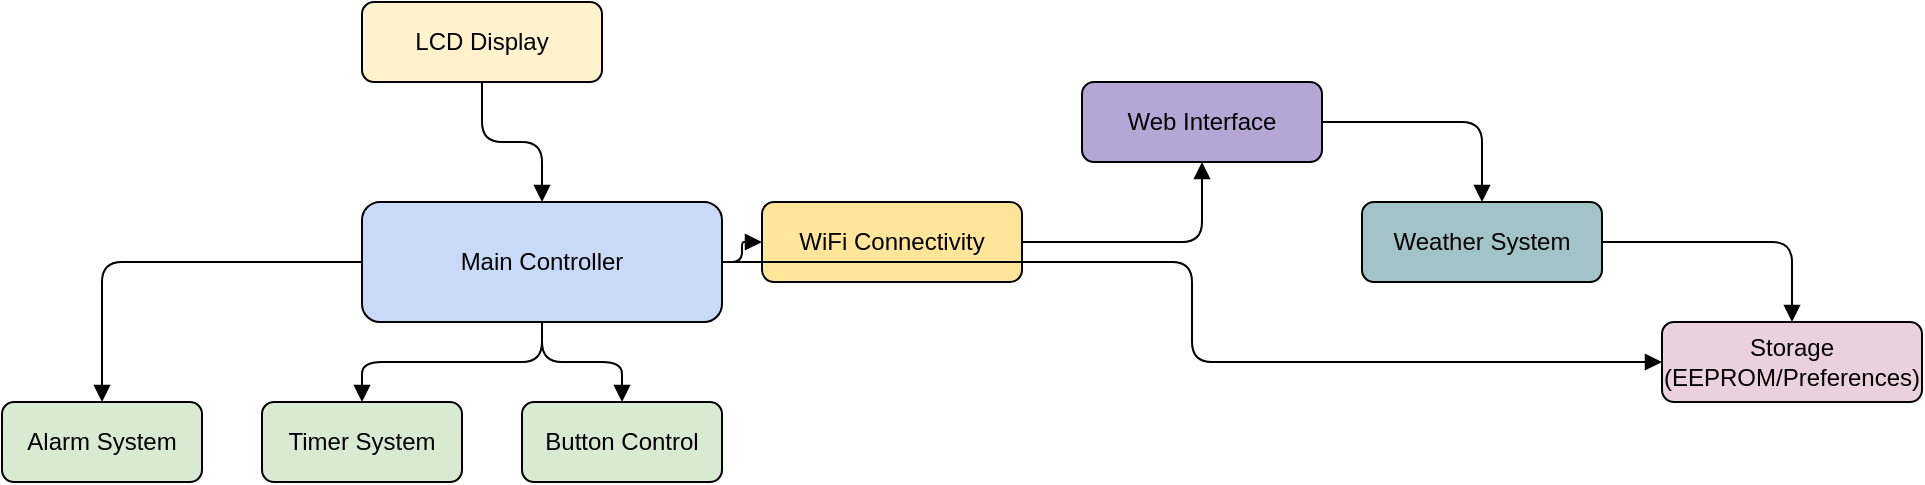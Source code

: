 <mxfile>
  <diagram id="SmartClockSimple" name="Smart Clock">
    <mxGraphModel dx="1040" dy="569" grid="1" gridSize="10" guides="1" tooltips="1" connect="1" arrows="1" fold="1" page="1" pageScale="1" pageWidth="1169" pageHeight="827" math="0" shadow="0">
      <root>
        <mxCell id="0"/>
        <mxCell id="1" parent="0"/>
        <mxCell id="2" value="LCD Display" style="rounded=1;whiteSpace=wrap;html=1;fillColor=#fff2cc" vertex="1" parent="1">
          <mxGeometry x="300" y="60" width="120" height="40" as="geometry"/>
        </mxCell>
        <mxCell id="3" value="Main Controller" style="rounded=1;whiteSpace=wrap;html=1;fillColor=#c9daf8" vertex="1" parent="1">
          <mxGeometry x="300" y="160" width="180" height="60" as="geometry"/>
        </mxCell>
        <mxCell id="4" value="Alarm System" style="rounded=1;whiteSpace=wrap;html=1;fillColor=#d9ead3" vertex="1" parent="1">
          <mxGeometry x="120" y="260" width="100" height="40" as="geometry"/>
        </mxCell>
        <mxCell id="5" value="Timer System" style="rounded=1;whiteSpace=wrap;html=1;fillColor=#d9ead3" vertex="1" parent="1">
          <mxGeometry x="250" y="260" width="100" height="40" as="geometry"/>
        </mxCell>
        <mxCell id="6" value="Button Control" style="rounded=1;whiteSpace=wrap;html=1;fillColor=#d9ead3" vertex="1" parent="1">
          <mxGeometry x="380" y="260" width="100" height="40" as="geometry"/>
        </mxCell>
        <mxCell id="7" value="WiFi Connectivity" style="rounded=1;whiteSpace=wrap;html=1;fillColor=#ffe599" vertex="1" parent="1">
          <mxGeometry x="500" y="160" width="130" height="40" as="geometry"/>
        </mxCell>
        <mxCell id="8" value="Web Interface" style="rounded=1;whiteSpace=wrap;html=1;fillColor=#b4a7d6" vertex="1" parent="1">
          <mxGeometry x="660" y="100" width="120" height="40" as="geometry"/>
        </mxCell>
        <mxCell id="9" value="Weather System" style="rounded=1;whiteSpace=wrap;html=1;fillColor=#a2c4c9" vertex="1" parent="1">
          <mxGeometry x="800" y="160" width="120" height="40" as="geometry"/>
        </mxCell>
        <mxCell id="10" value="Storage&#10;(EEPROM/Preferences)" style="rounded=1;whiteSpace=wrap;html=1;fillColor=#ead1dc" vertex="1" parent="1">
          <mxGeometry x="950" y="220" width="130" height="40" as="geometry"/>
        </mxCell>
        <!-- Lines -->
        <mxCell id="11" style="edgeStyle=orthogonalEdgeStyle;endArrow=block;html=1;" edge="1" parent="1" source="2" target="3">
          <mxGeometry relative="1" as="geometry"/>
        </mxCell>
        <mxCell id="12" style="edgeStyle=orthogonalEdgeStyle;endArrow=block;html=1;" edge="1" parent="1" source="3" target="4">
          <mxGeometry relative="1" as="geometry"/>
        </mxCell>
        <mxCell id="13" style="edgeStyle=orthogonalEdgeStyle;endArrow=block;html=1;" edge="1" parent="1" source="3" target="5">
          <mxGeometry relative="1" as="geometry"/>
        </mxCell>
        <mxCell id="14" style="edgeStyle=orthogonalEdgeStyle;endArrow=block;html=1;" edge="1" parent="1" source="3" target="6">
          <mxGeometry relative="1" as="geometry"/>
        </mxCell>
        <mxCell id="15" style="edgeStyle=orthogonalEdgeStyle;endArrow=block;html=1;" edge="1" parent="1" source="3" target="7">
          <mxGeometry relative="1" as="geometry"/>
        </mxCell>
        <mxCell id="16" style="edgeStyle=orthogonalEdgeStyle;endArrow=block;html=1;" edge="1" parent="1" source="7" target="8">
          <mxGeometry relative="1" as="geometry"/>
        </mxCell>
        <mxCell id="17" style="edgeStyle=orthogonalEdgeStyle;endArrow=block;html=1;" edge="1" parent="1" source="8" target="9">
          <mxGeometry relative="1" as="geometry"/>
        </mxCell>
        <mxCell id="18" style="edgeStyle=orthogonalEdgeStyle;endArrow=block;html=1;" edge="1" parent="1" source="9" target="10">
          <mxGeometry relative="1" as="geometry"/>
        </mxCell>
        <mxCell id="19" style="edgeStyle=orthogonalEdgeStyle;endArrow=block;html=1;" edge="1" parent="1" source="3" target="10">
          <mxGeometry relative="1" as="geometry"/>
        </mxCell>
      </root>
    </mxGraphModel>
  </diagram>
</mxfile>
